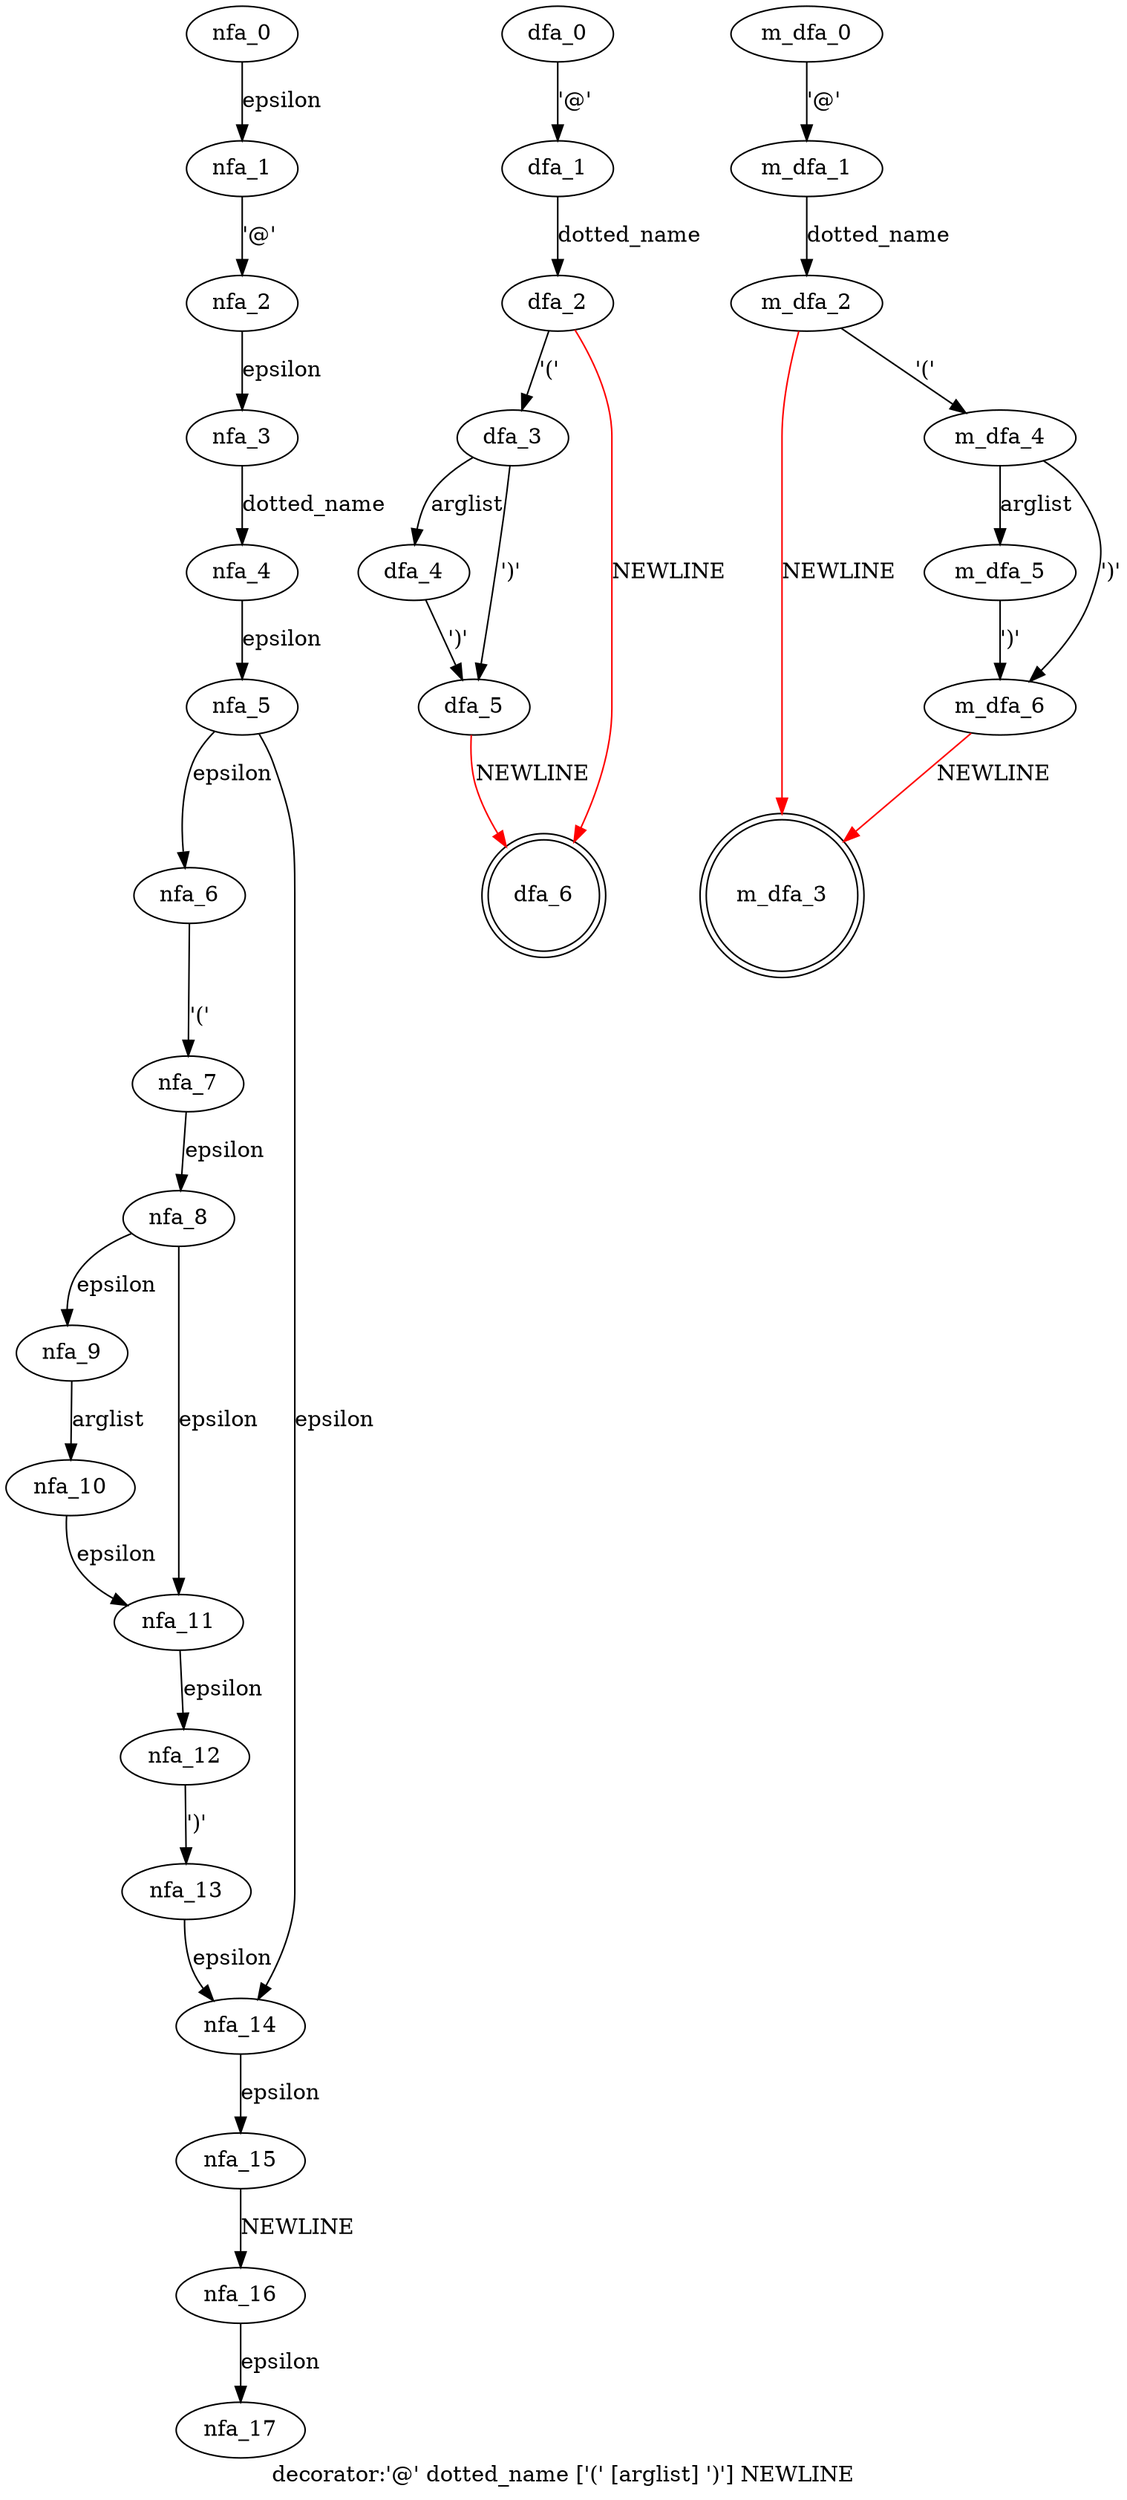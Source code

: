 digraph decorator {
 graph[label="decorator:'@' dotted_name ['(' [arglist] ')'] NEWLINE"]
 subgraph decorator_nfa {
  nfa_0->nfa_1[label="epsilon"]
  nfa_1->nfa_2[label="'@'"]
  nfa_2->nfa_3[label="epsilon"]
  nfa_3->nfa_4[label="dotted_name"]
  nfa_4->nfa_5[label="epsilon"]
  nfa_5->nfa_6[label="epsilon"]
  nfa_6->nfa_7[label="'('"]
  nfa_7->nfa_8[label="epsilon"]
  nfa_8->nfa_9[label="epsilon"]
  nfa_9->nfa_10[label="arglist"]
  nfa_10->nfa_11[label="epsilon"]
  nfa_11->nfa_12[label="epsilon"]
  nfa_12->nfa_13[label="')'"]
  nfa_13->nfa_14[label="epsilon"]
  nfa_14->nfa_15[label="epsilon"]
  nfa_15->nfa_16[label="NEWLINE"]
  nfa_16->nfa_17[label="epsilon"]
  nfa_8->nfa_11[label="epsilon"]
  nfa_5->nfa_14[label="epsilon"]
  }
 subgraph decorator_dfa {
  dfa_0->dfa_1[label="'@'"]
  dfa_1->dfa_2[label="dotted_name"]
  dfa_2->dfa_3[label="'('"]
  dfa_3->dfa_4[label="arglist"]
  dfa_4->dfa_5[label="')'"]
  dfa_5->dfa_6[label="NEWLINE",color=red]
  dfa_3->dfa_5[label="')'"]
  dfa_2->dfa_6[label="NEWLINE",color=red]
  dfa_6[shape=doublecircle]
  }
 subgraph decorator_m_dfa {
  m_dfa_0->m_dfa_1[label="'@'"]
  m_dfa_1->m_dfa_2[label="dotted_name"]
  m_dfa_2->m_dfa_3[label="NEWLINE",color=red]
  m_dfa_2->m_dfa_4[label="'('"]
  m_dfa_4->m_dfa_5[label="arglist"]
  m_dfa_5->m_dfa_6[label="')'"]
  m_dfa_6->m_dfa_3[label="NEWLINE",color=red]
  m_dfa_4->m_dfa_6[label="')'"]
  m_dfa_3[shape=doublecircle]
  }
}
